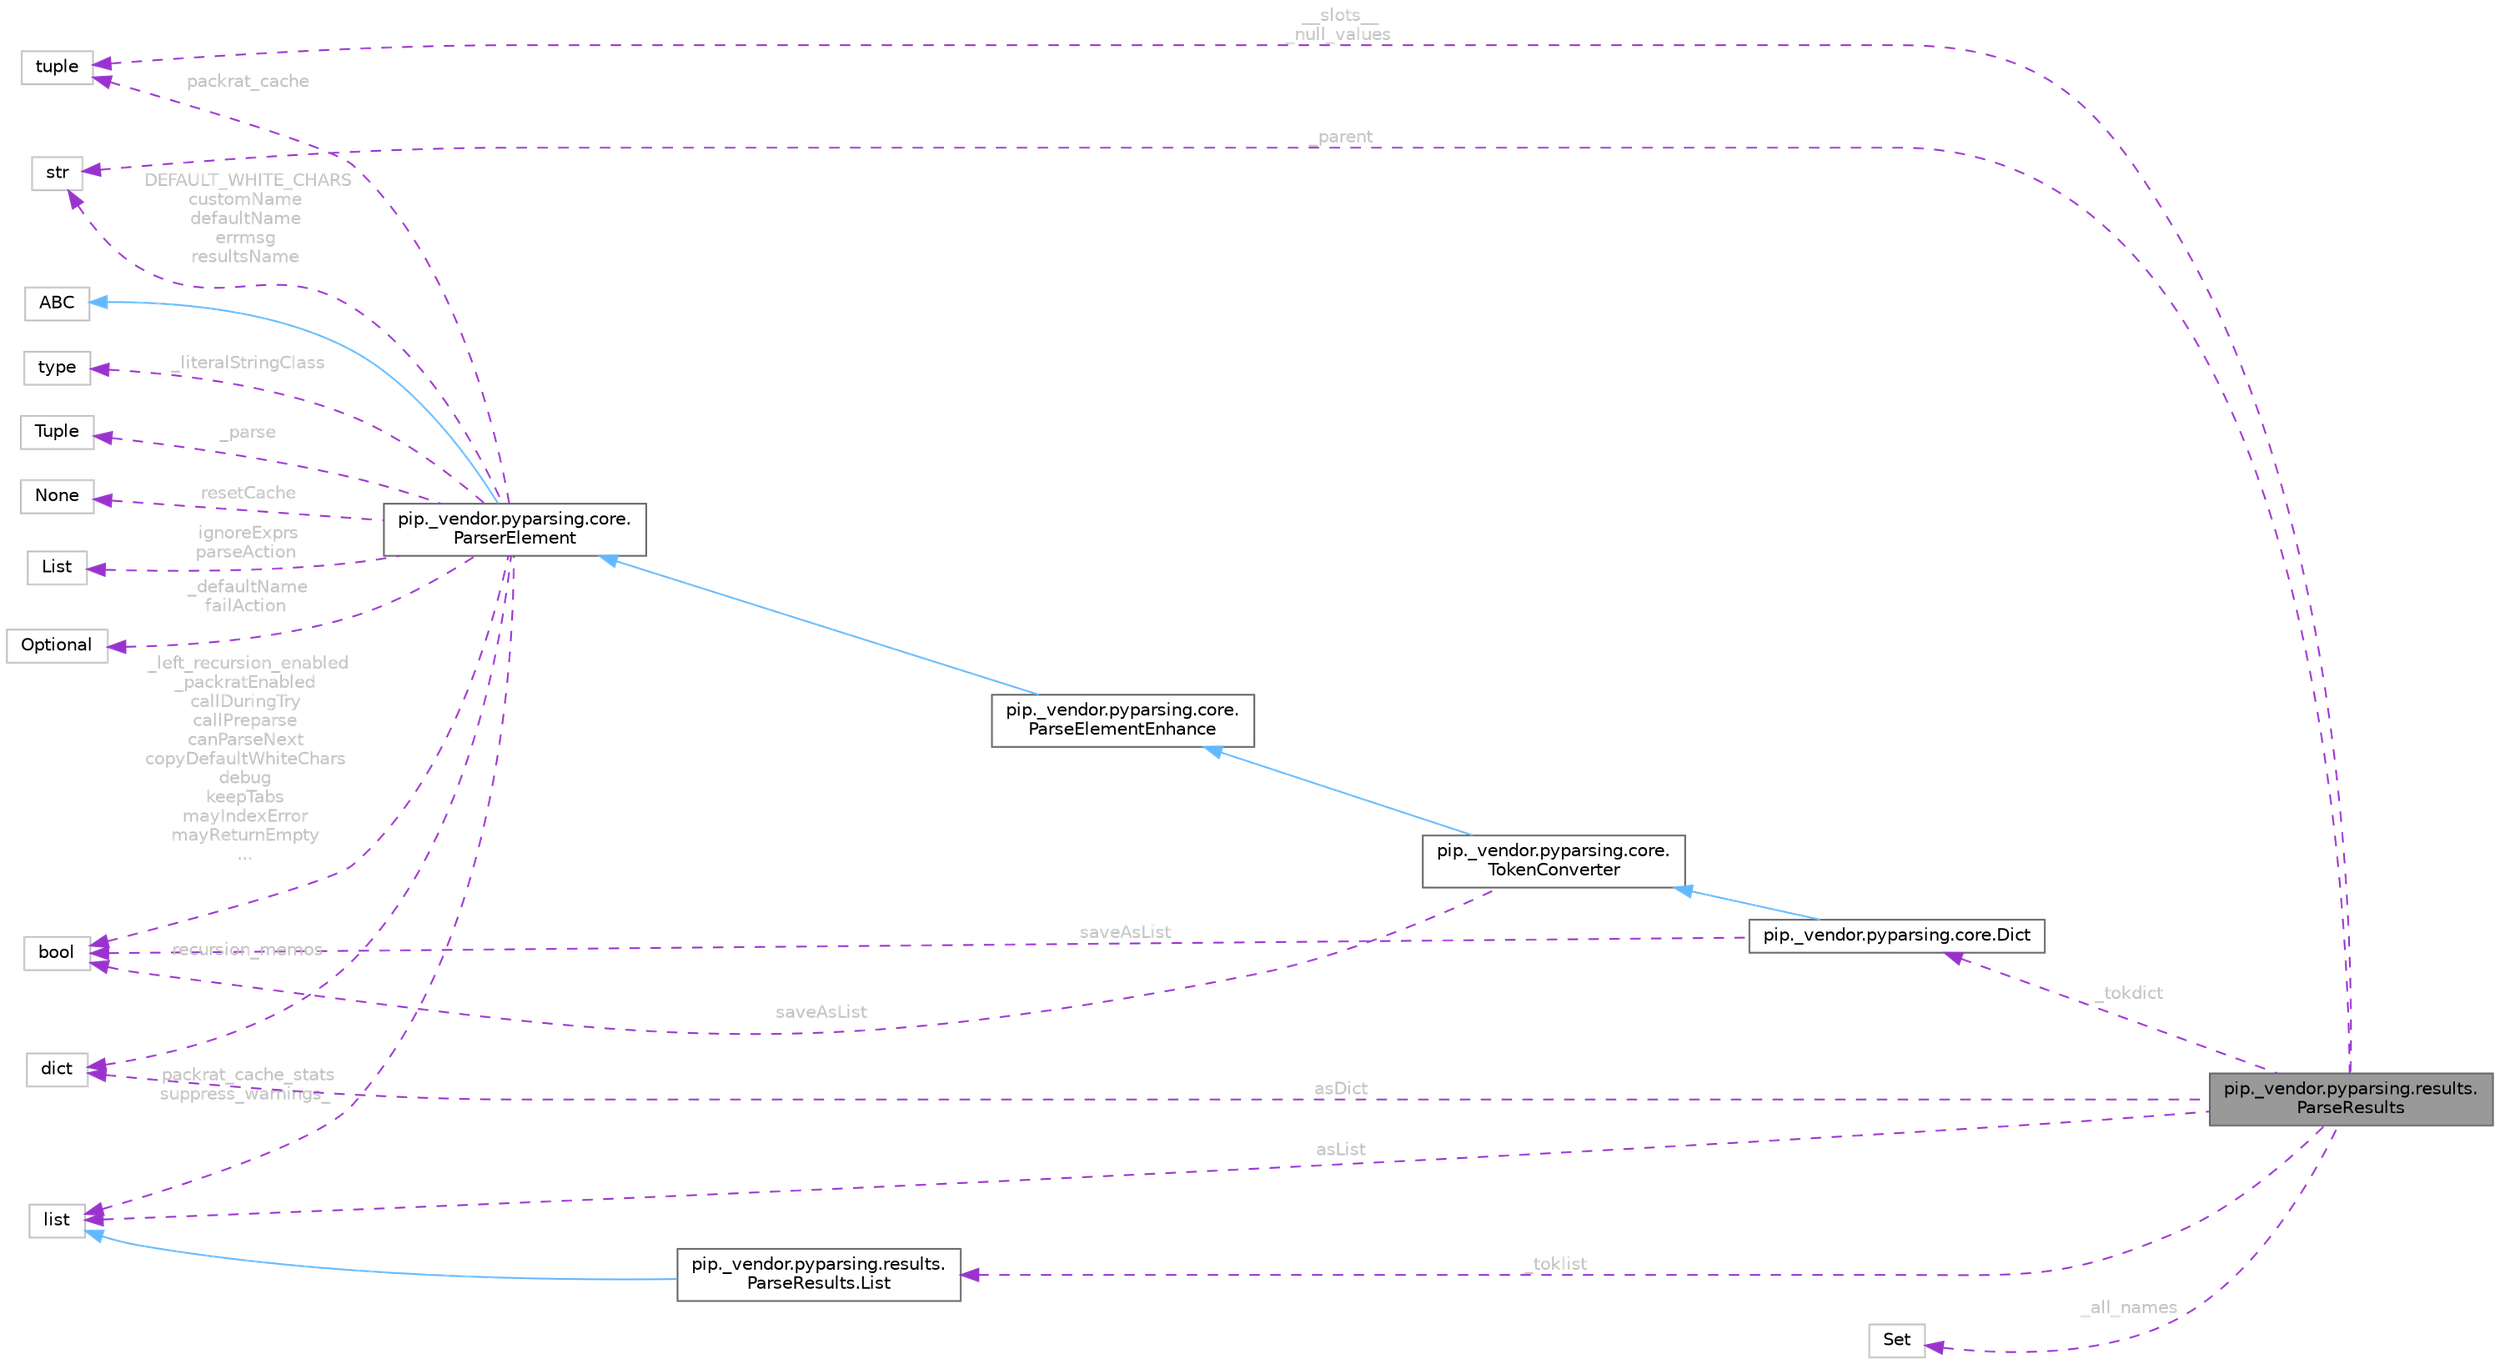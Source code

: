 digraph "pip._vendor.pyparsing.results.ParseResults"
{
 // LATEX_PDF_SIZE
  bgcolor="transparent";
  edge [fontname=Helvetica,fontsize=10,labelfontname=Helvetica,labelfontsize=10];
  node [fontname=Helvetica,fontsize=10,shape=box,height=0.2,width=0.4];
  rankdir="LR";
  Node1 [id="Node000001",label="pip._vendor.pyparsing.results.\lParseResults",height=0.2,width=0.4,color="gray40", fillcolor="grey60", style="filled", fontcolor="black",tooltip=" "];
  Node2 -> Node1 [id="edge1_Node000001_Node000002",dir="back",color="darkorchid3",style="dashed",tooltip=" ",label=" __slots__\n_null_values",fontcolor="grey" ];
  Node2 [id="Node000002",label="tuple",height=0.2,width=0.4,color="grey75", fillcolor="white", style="filled",tooltip=" "];
  Node3 -> Node1 [id="edge2_Node000001_Node000003",dir="back",color="darkorchid3",style="dashed",tooltip=" ",label=" _parent",fontcolor="grey" ];
  Node3 [id="Node000003",label="str",height=0.2,width=0.4,color="grey75", fillcolor="white", style="filled",tooltip=" "];
  Node4 -> Node1 [id="edge3_Node000001_Node000004",dir="back",color="darkorchid3",style="dashed",tooltip=" ",label=" _all_names",fontcolor="grey" ];
  Node4 [id="Node000004",label="Set",height=0.2,width=0.4,color="grey75", fillcolor="white", style="filled",tooltip=" "];
  Node5 -> Node1 [id="edge4_Node000001_Node000005",dir="back",color="darkorchid3",style="dashed",tooltip=" ",label=" _toklist",fontcolor="grey" ];
  Node5 [id="Node000005",label="pip._vendor.pyparsing.results.\lParseResults.List",height=0.2,width=0.4,color="gray40", fillcolor="white", style="filled",URL="$d1/dc6/classpip_1_1__vendor_1_1pyparsing_1_1results_1_1ParseResults_1_1List.html",tooltip=" "];
  Node6 -> Node5 [id="edge5_Node000005_Node000006",dir="back",color="steelblue1",style="solid",tooltip=" "];
  Node6 [id="Node000006",label="list",height=0.2,width=0.4,color="grey75", fillcolor="white", style="filled",tooltip=" "];
  Node7 -> Node1 [id="edge6_Node000001_Node000007",dir="back",color="darkorchid3",style="dashed",tooltip=" ",label=" _tokdict",fontcolor="grey" ];
  Node7 [id="Node000007",label="pip._vendor.pyparsing.core.Dict",height=0.2,width=0.4,color="gray40", fillcolor="white", style="filled",URL="$de/def/classpip_1_1__vendor_1_1pyparsing_1_1core_1_1Dict.html",tooltip=" "];
  Node8 -> Node7 [id="edge7_Node000007_Node000008",dir="back",color="steelblue1",style="solid",tooltip=" "];
  Node8 [id="Node000008",label="pip._vendor.pyparsing.core.\lTokenConverter",height=0.2,width=0.4,color="gray40", fillcolor="white", style="filled",URL="$d6/df9/classpip_1_1__vendor_1_1pyparsing_1_1core_1_1TokenConverter.html",tooltip=" "];
  Node9 -> Node8 [id="edge8_Node000008_Node000009",dir="back",color="steelblue1",style="solid",tooltip=" "];
  Node9 [id="Node000009",label="pip._vendor.pyparsing.core.\lParseElementEnhance",height=0.2,width=0.4,color="gray40", fillcolor="white", style="filled",URL="$d5/dd0/classpip_1_1__vendor_1_1pyparsing_1_1core_1_1ParseElementEnhance.html",tooltip=" "];
  Node10 -> Node9 [id="edge9_Node000009_Node000010",dir="back",color="steelblue1",style="solid",tooltip=" "];
  Node10 [id="Node000010",label="pip._vendor.pyparsing.core.\lParserElement",height=0.2,width=0.4,color="gray40", fillcolor="white", style="filled",URL="$d5/d51/classpip_1_1__vendor_1_1pyparsing_1_1core_1_1ParserElement.html",tooltip=" "];
  Node11 -> Node10 [id="edge10_Node000010_Node000011",dir="back",color="steelblue1",style="solid",tooltip=" "];
  Node11 [id="Node000011",label="ABC",height=0.2,width=0.4,color="grey75", fillcolor="white", style="filled",URL="$dd/d9b/classABC.html",tooltip=" "];
  Node3 -> Node10 [id="edge11_Node000010_Node000003",dir="back",color="darkorchid3",style="dashed",tooltip=" ",label=" DEFAULT_WHITE_CHARS\ncustomName\ndefaultName\nerrmsg\nresultsName",fontcolor="grey" ];
  Node12 -> Node10 [id="edge12_Node000010_Node000012",dir="back",color="darkorchid3",style="dashed",tooltip=" ",label=" _left_recursion_enabled\n_packratEnabled\ncallDuringTry\ncallPreparse\ncanParseNext\ncopyDefaultWhiteChars\ndebug\nkeepTabs\nmayIndexError\nmayReturnEmpty\n...",fontcolor="grey" ];
  Node12 [id="Node000012",label="bool",height=0.2,width=0.4,color="grey75", fillcolor="white", style="filled",tooltip=" "];
  Node13 -> Node10 [id="edge13_Node000010_Node000013",dir="back",color="darkorchid3",style="dashed",tooltip=" ",label=" _literalStringClass",fontcolor="grey" ];
  Node13 [id="Node000013",label="type",height=0.2,width=0.4,color="grey75", fillcolor="white", style="filled",tooltip=" "];
  Node14 -> Node10 [id="edge14_Node000010_Node000014",dir="back",color="darkorchid3",style="dashed",tooltip=" ",label=" recursion_memos",fontcolor="grey" ];
  Node14 [id="Node000014",label="dict",height=0.2,width=0.4,color="grey75", fillcolor="white", style="filled",tooltip=" "];
  Node2 -> Node10 [id="edge15_Node000010_Node000002",dir="back",color="darkorchid3",style="dashed",tooltip=" ",label=" packrat_cache",fontcolor="grey" ];
  Node6 -> Node10 [id="edge16_Node000010_Node000006",dir="back",color="darkorchid3",style="dashed",tooltip=" ",label=" packrat_cache_stats\nsuppress_warnings_",fontcolor="grey" ];
  Node15 -> Node10 [id="edge17_Node000010_Node000015",dir="back",color="darkorchid3",style="dashed",tooltip=" ",label=" _parse",fontcolor="grey" ];
  Node15 [id="Node000015",label="Tuple",height=0.2,width=0.4,color="grey75", fillcolor="white", style="filled",tooltip=" "];
  Node16 -> Node10 [id="edge18_Node000010_Node000016",dir="back",color="darkorchid3",style="dashed",tooltip=" ",label=" resetCache",fontcolor="grey" ];
  Node16 [id="Node000016",label="None",height=0.2,width=0.4,color="grey75", fillcolor="white", style="filled",tooltip=" "];
  Node17 -> Node10 [id="edge19_Node000010_Node000017",dir="back",color="darkorchid3",style="dashed",tooltip=" ",label=" ignoreExprs\nparseAction",fontcolor="grey" ];
  Node17 [id="Node000017",label="List",height=0.2,width=0.4,color="grey75", fillcolor="white", style="filled",tooltip=" "];
  Node18 -> Node10 [id="edge20_Node000010_Node000018",dir="back",color="darkorchid3",style="dashed",tooltip=" ",label=" _defaultName\nfailAction",fontcolor="grey" ];
  Node18 [id="Node000018",label="Optional",height=0.2,width=0.4,color="grey75", fillcolor="white", style="filled",tooltip=" "];
  Node12 -> Node8 [id="edge21_Node000008_Node000012",dir="back",color="darkorchid3",style="dashed",tooltip=" ",label=" saveAsList",fontcolor="grey" ];
  Node12 -> Node7 [id="edge22_Node000007_Node000012",dir="back",color="darkorchid3",style="dashed",tooltip=" ",label=" saveAsList",fontcolor="grey" ];
  Node6 -> Node1 [id="edge23_Node000001_Node000006",dir="back",color="darkorchid3",style="dashed",tooltip=" ",label=" asList",fontcolor="grey" ];
  Node14 -> Node1 [id="edge24_Node000001_Node000014",dir="back",color="darkorchid3",style="dashed",tooltip=" ",label=" asDict",fontcolor="grey" ];
}

